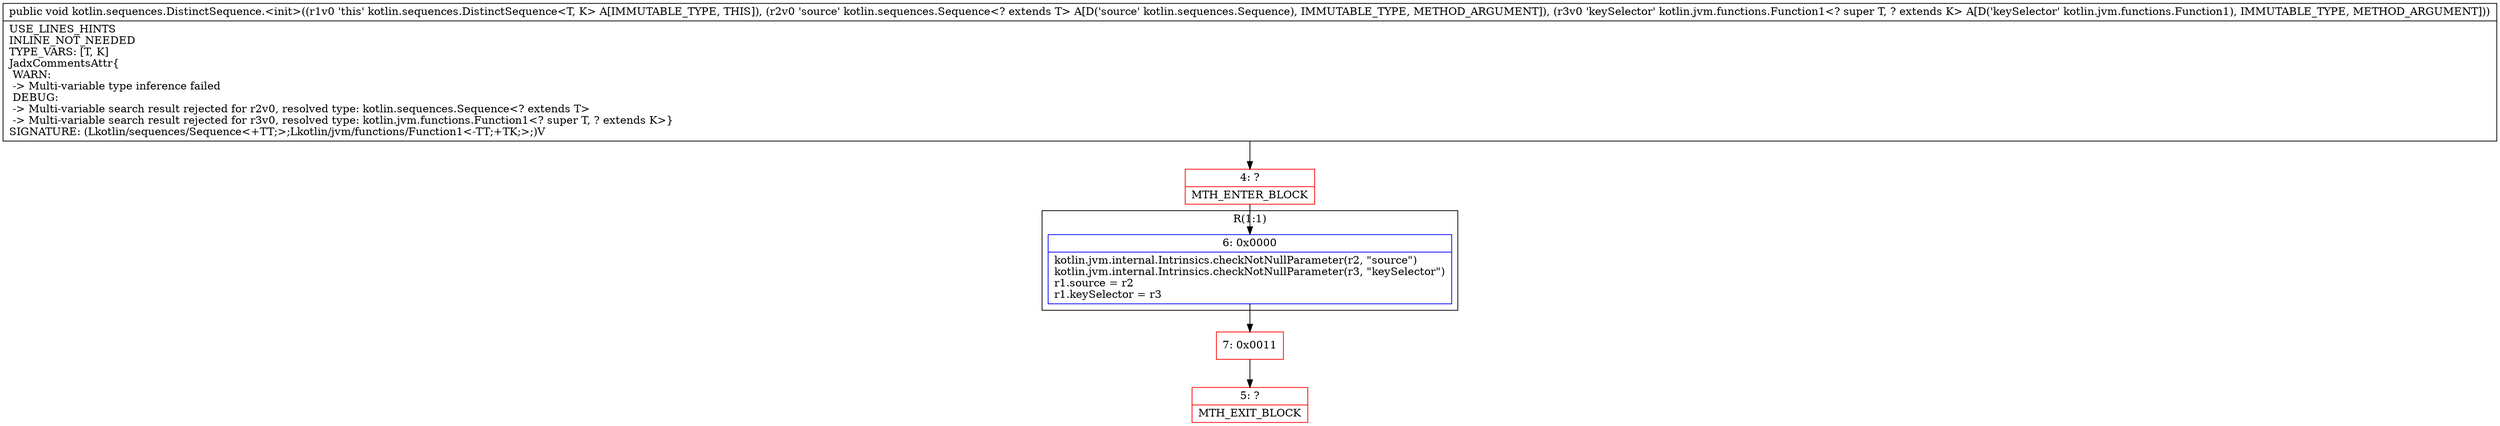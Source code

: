 digraph "CFG forkotlin.sequences.DistinctSequence.\<init\>(Lkotlin\/sequences\/Sequence;Lkotlin\/jvm\/functions\/Function1;)V" {
subgraph cluster_Region_1359337978 {
label = "R(1:1)";
node [shape=record,color=blue];
Node_6 [shape=record,label="{6\:\ 0x0000|kotlin.jvm.internal.Intrinsics.checkNotNullParameter(r2, \"source\")\lkotlin.jvm.internal.Intrinsics.checkNotNullParameter(r3, \"keySelector\")\lr1.source = r2\lr1.keySelector = r3\l}"];
}
Node_4 [shape=record,color=red,label="{4\:\ ?|MTH_ENTER_BLOCK\l}"];
Node_7 [shape=record,color=red,label="{7\:\ 0x0011}"];
Node_5 [shape=record,color=red,label="{5\:\ ?|MTH_EXIT_BLOCK\l}"];
MethodNode[shape=record,label="{public void kotlin.sequences.DistinctSequence.\<init\>((r1v0 'this' kotlin.sequences.DistinctSequence\<T, K\> A[IMMUTABLE_TYPE, THIS]), (r2v0 'source' kotlin.sequences.Sequence\<? extends T\> A[D('source' kotlin.sequences.Sequence), IMMUTABLE_TYPE, METHOD_ARGUMENT]), (r3v0 'keySelector' kotlin.jvm.functions.Function1\<? super T, ? extends K\> A[D('keySelector' kotlin.jvm.functions.Function1), IMMUTABLE_TYPE, METHOD_ARGUMENT]))  | USE_LINES_HINTS\lINLINE_NOT_NEEDED\lTYPE_VARS: [T, K]\lJadxCommentsAttr\{\l WARN: \l \-\> Multi\-variable type inference failed\l DEBUG: \l \-\> Multi\-variable search result rejected for r2v0, resolved type: kotlin.sequences.Sequence\<? extends T\>\l \-\> Multi\-variable search result rejected for r3v0, resolved type: kotlin.jvm.functions.Function1\<? super T, ? extends K\>\}\lSIGNATURE: (Lkotlin\/sequences\/Sequence\<+TT;\>;Lkotlin\/jvm\/functions\/Function1\<\-TT;+TK;\>;)V\l}"];
MethodNode -> Node_4;Node_6 -> Node_7;
Node_4 -> Node_6;
Node_7 -> Node_5;
}

